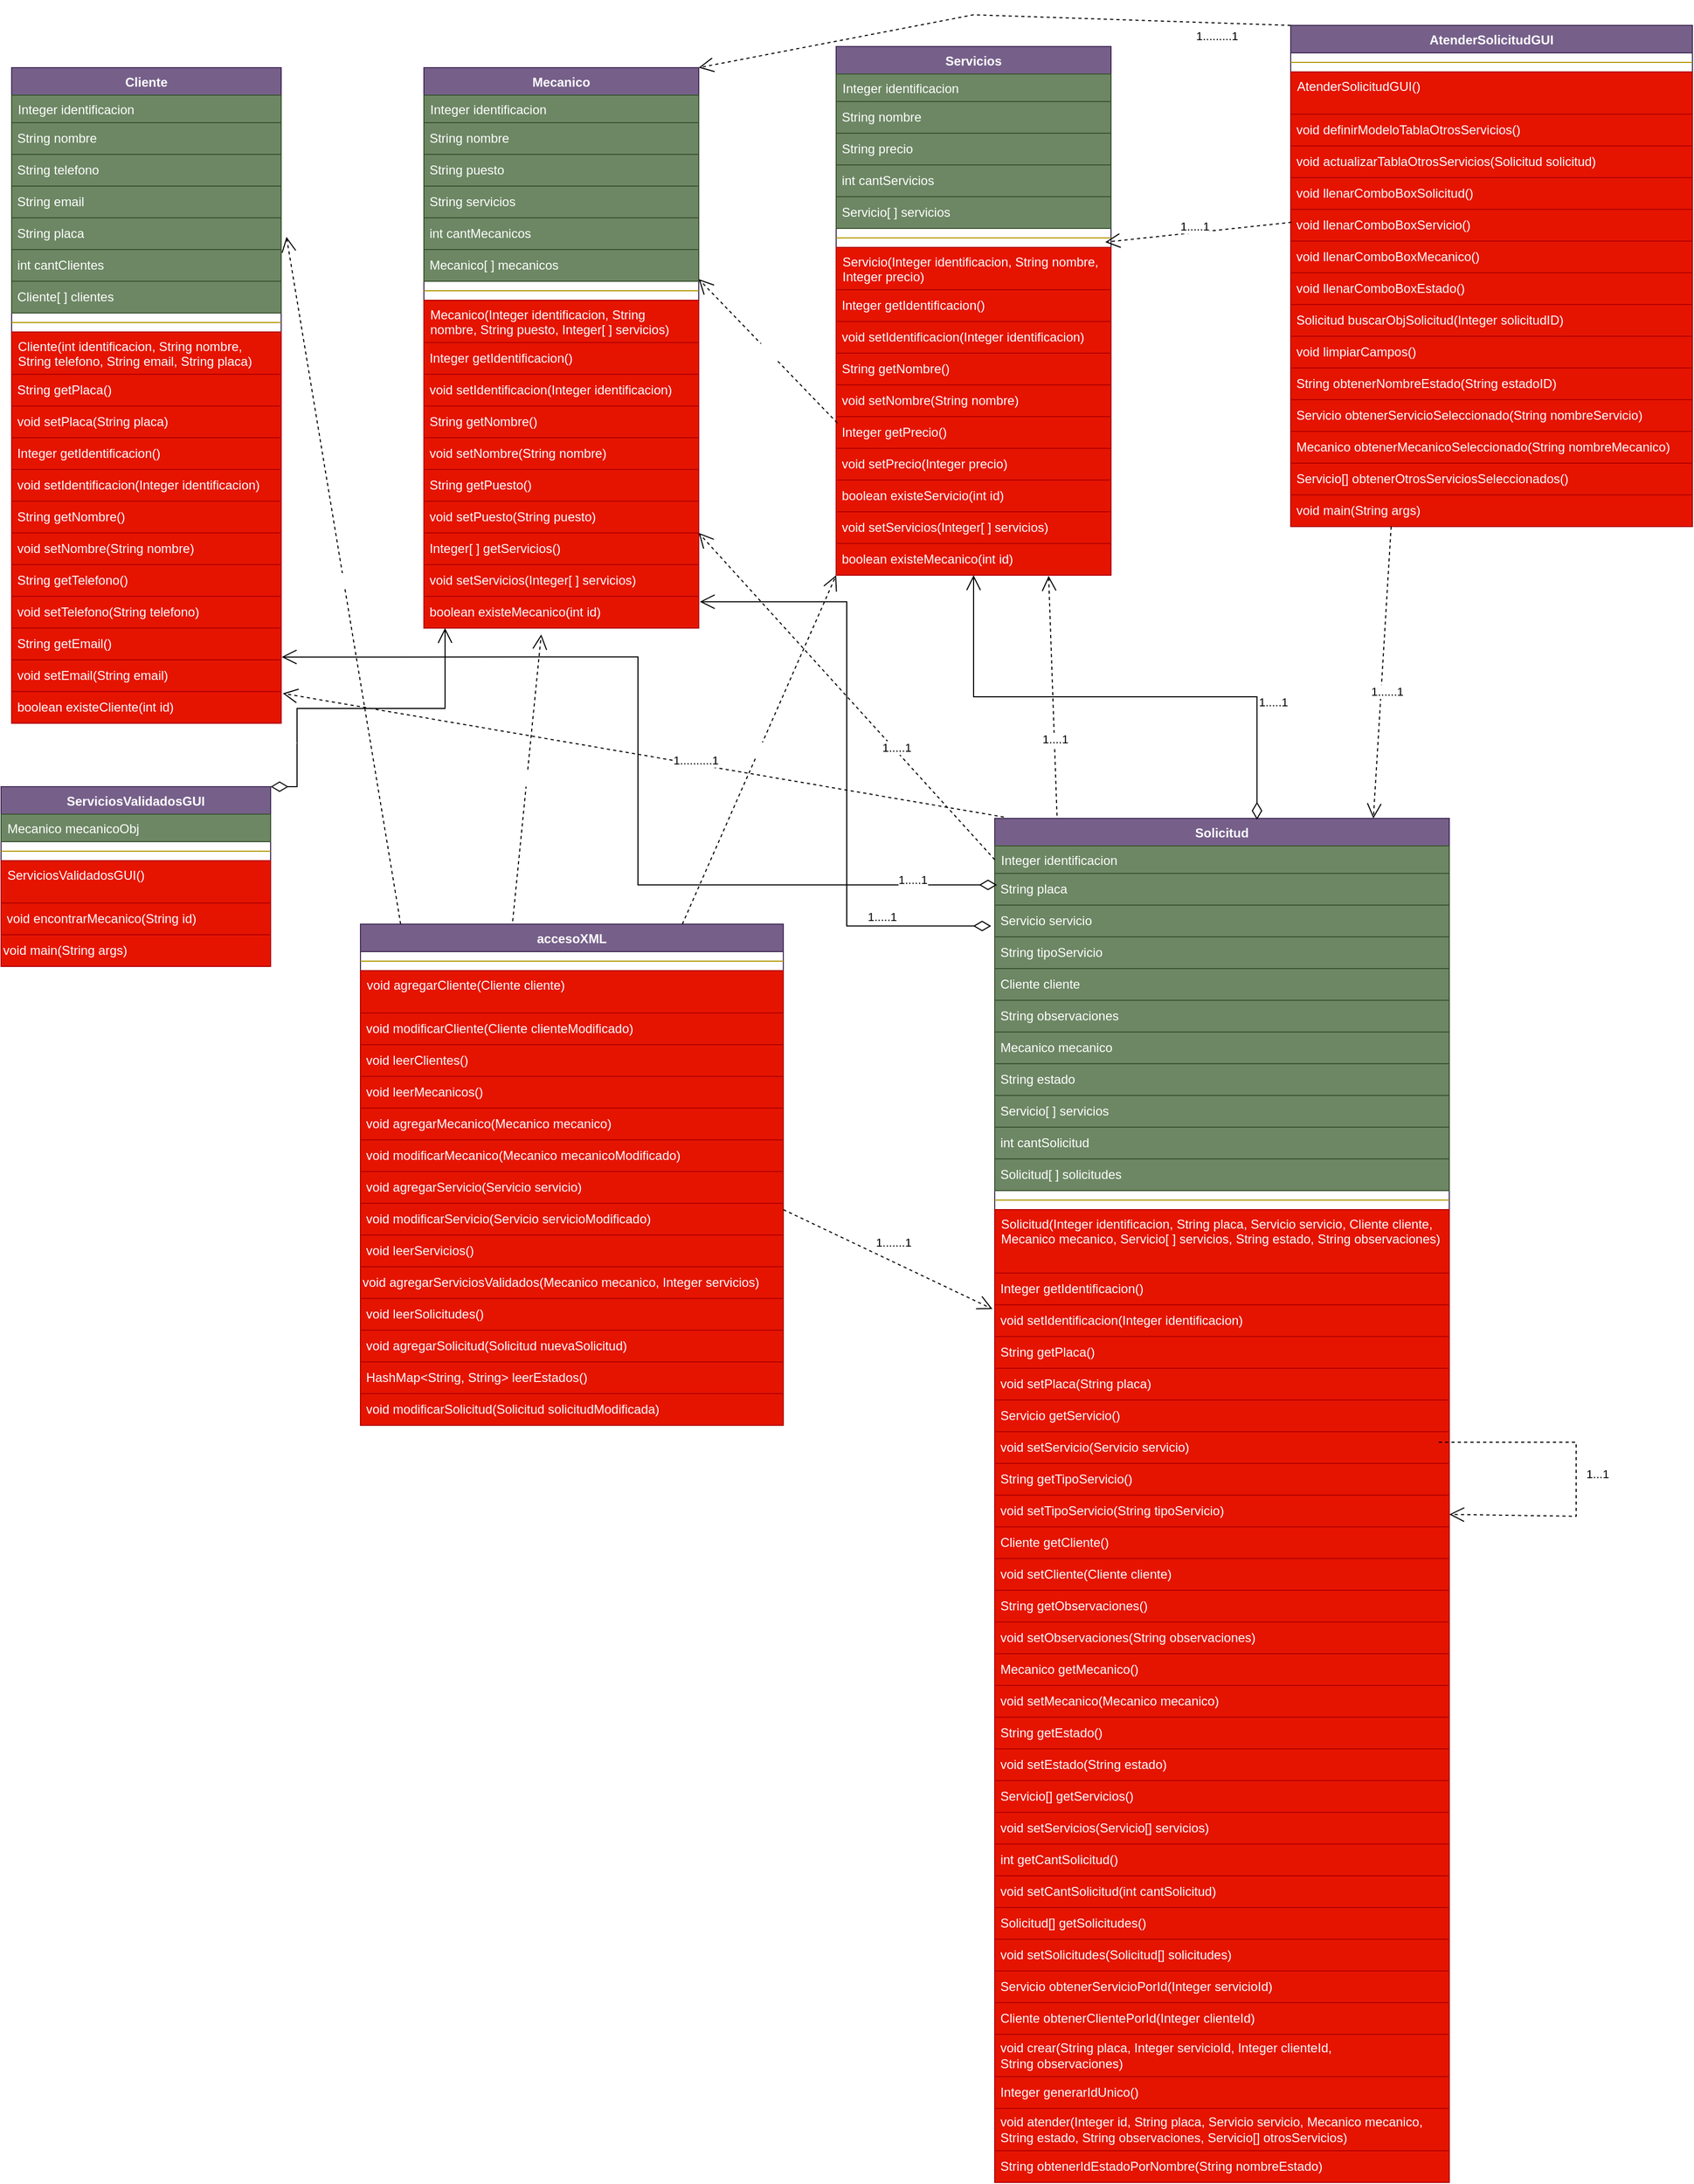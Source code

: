 <mxfile version="23.0.2" type="device">
  <diagram id="C5RBs43oDa-KdzZeNtuy" name="Page-1">
    <mxGraphModel dx="1203" dy="715" grid="1" gridSize="10" guides="1" tooltips="1" connect="1" arrows="1" fold="1" page="1" pageScale="1" pageWidth="1654" pageHeight="2336" math="0" shadow="0">
      <root>
        <mxCell id="WIyWlLk6GJQsqaUBKTNV-0" />
        <mxCell id="WIyWlLk6GJQsqaUBKTNV-1" parent="WIyWlLk6GJQsqaUBKTNV-0" />
        <mxCell id="n99xbQfAfbgDP6SW3tYG-5" value="Cliente" style="swimlane;fontStyle=1;align=center;verticalAlign=top;childLayout=stackLayout;horizontal=1;startSize=26;horizontalStack=0;resizeParent=1;resizeParentMax=0;resizeLast=0;collapsible=1;marginBottom=0;whiteSpace=wrap;html=1;fillColor=#76608a;fontColor=#ffffff;strokeColor=#432D57;" parent="WIyWlLk6GJQsqaUBKTNV-1" vertex="1">
          <mxGeometry x="70" y="70" width="255" height="620" as="geometry" />
        </mxCell>
        <mxCell id="n99xbQfAfbgDP6SW3tYG-6" value="Integer identificacion" style="text;strokeColor=#3A5431;fillColor=#6d8764;align=left;verticalAlign=top;spacingLeft=4;spacingRight=4;overflow=hidden;rotatable=0;points=[[0,0.5],[1,0.5]];portConstraint=eastwest;whiteSpace=wrap;html=1;fontColor=#ffffff;" parent="n99xbQfAfbgDP6SW3tYG-5" vertex="1">
          <mxGeometry y="26" width="255" height="26" as="geometry" />
        </mxCell>
        <mxCell id="n99xbQfAfbgDP6SW3tYG-10" value="&lt;div style=&quot;text-align: justify;&quot;&gt;&lt;span style=&quot;background-color: initial;&quot;&gt;&amp;nbsp;String nombre&lt;/span&gt;&lt;/div&gt;" style="text;html=1;align=left;verticalAlign=middle;resizable=0;points=[];autosize=1;strokeColor=#3A5431;fillColor=#6d8764;fontColor=#ffffff;" parent="n99xbQfAfbgDP6SW3tYG-5" vertex="1">
          <mxGeometry y="52" width="255" height="30" as="geometry" />
        </mxCell>
        <mxCell id="n99xbQfAfbgDP6SW3tYG-11" value="&lt;div style=&quot;&quot;&gt;&lt;span style=&quot;background-color: initial;&quot;&gt;&amp;nbsp;String telefono&lt;/span&gt;&lt;/div&gt;" style="text;html=1;align=left;verticalAlign=middle;resizable=0;points=[];autosize=1;strokeColor=#3A5431;fillColor=#6d8764;fontColor=#ffffff;" parent="n99xbQfAfbgDP6SW3tYG-5" vertex="1">
          <mxGeometry y="82" width="255" height="30" as="geometry" />
        </mxCell>
        <mxCell id="n99xbQfAfbgDP6SW3tYG-12" value="&amp;nbsp;String email" style="text;html=1;align=left;verticalAlign=middle;resizable=0;points=[];autosize=1;strokeColor=#3A5431;fillColor=#6d8764;fontColor=#ffffff;" parent="n99xbQfAfbgDP6SW3tYG-5" vertex="1">
          <mxGeometry y="112" width="255" height="30" as="geometry" />
        </mxCell>
        <mxCell id="n99xbQfAfbgDP6SW3tYG-13" value="&amp;nbsp;String placa" style="text;html=1;align=left;verticalAlign=middle;resizable=0;points=[];autosize=1;strokeColor=#3A5431;fillColor=#6d8764;fontColor=#ffffff;" parent="n99xbQfAfbgDP6SW3tYG-5" vertex="1">
          <mxGeometry y="142" width="255" height="30" as="geometry" />
        </mxCell>
        <mxCell id="n99xbQfAfbgDP6SW3tYG-14" value="&amp;nbsp;int cantClientes" style="text;html=1;align=left;verticalAlign=middle;resizable=0;points=[];autosize=1;strokeColor=#3A5431;fillColor=#6d8764;fontColor=#ffffff;" parent="n99xbQfAfbgDP6SW3tYG-5" vertex="1">
          <mxGeometry y="172" width="255" height="30" as="geometry" />
        </mxCell>
        <mxCell id="n99xbQfAfbgDP6SW3tYG-15" value="&amp;nbsp;Cliente[ ] clientes" style="text;html=1;align=left;verticalAlign=middle;resizable=0;points=[];autosize=1;strokeColor=#3A5431;fillColor=#6d8764;fontColor=#ffffff;" parent="n99xbQfAfbgDP6SW3tYG-5" vertex="1">
          <mxGeometry y="202" width="255" height="30" as="geometry" />
        </mxCell>
        <mxCell id="n99xbQfAfbgDP6SW3tYG-7" value="" style="line;strokeWidth=1;fillColor=#e3c800;align=left;verticalAlign=middle;spacingTop=-1;spacingLeft=3;spacingRight=3;rotatable=0;labelPosition=right;points=[];portConstraint=eastwest;strokeColor=#B09500;fontColor=#000000;" parent="n99xbQfAfbgDP6SW3tYG-5" vertex="1">
          <mxGeometry y="232" width="255" height="18" as="geometry" />
        </mxCell>
        <mxCell id="n99xbQfAfbgDP6SW3tYG-8" value="Cliente(int identificacion, String nombre, String telefono, String email, String placa)&lt;br&gt;&lt;br&gt;" style="text;strokeColor=#B20000;fillColor=#e51400;align=left;verticalAlign=top;spacingLeft=4;spacingRight=4;overflow=hidden;rotatable=0;points=[[0,0.5],[1,0.5]];portConstraint=eastwest;whiteSpace=wrap;html=1;fontColor=#ffffff;" parent="n99xbQfAfbgDP6SW3tYG-5" vertex="1">
          <mxGeometry y="250" width="255" height="40" as="geometry" />
        </mxCell>
        <mxCell id="n99xbQfAfbgDP6SW3tYG-16" value="&amp;nbsp;String getPlaca()" style="text;html=1;align=left;verticalAlign=middle;resizable=0;points=[];autosize=1;strokeColor=#B20000;fillColor=#e51400;fontColor=#ffffff;" parent="n99xbQfAfbgDP6SW3tYG-5" vertex="1">
          <mxGeometry y="290" width="255" height="30" as="geometry" />
        </mxCell>
        <mxCell id="n99xbQfAfbgDP6SW3tYG-17" value="&amp;nbsp;void setPlaca(String placa)" style="text;html=1;align=left;verticalAlign=middle;resizable=0;points=[];autosize=1;strokeColor=#B20000;fillColor=#e51400;fontColor=#ffffff;" parent="n99xbQfAfbgDP6SW3tYG-5" vertex="1">
          <mxGeometry y="320" width="255" height="30" as="geometry" />
        </mxCell>
        <mxCell id="n99xbQfAfbgDP6SW3tYG-18" value="&amp;nbsp;Integer getIdentificacion()" style="text;html=1;align=left;verticalAlign=middle;resizable=0;points=[];autosize=1;strokeColor=#B20000;fillColor=#e51400;fontColor=#ffffff;" parent="n99xbQfAfbgDP6SW3tYG-5" vertex="1">
          <mxGeometry y="350" width="255" height="30" as="geometry" />
        </mxCell>
        <mxCell id="n99xbQfAfbgDP6SW3tYG-19" value="&amp;nbsp;void setIdentificacion(Integer identificacion)" style="text;html=1;align=left;verticalAlign=middle;resizable=0;points=[];autosize=1;strokeColor=#B20000;fillColor=#e51400;fontColor=#ffffff;" parent="n99xbQfAfbgDP6SW3tYG-5" vertex="1">
          <mxGeometry y="380" width="255" height="30" as="geometry" />
        </mxCell>
        <mxCell id="n99xbQfAfbgDP6SW3tYG-20" value="&amp;nbsp;String getNombre()" style="text;html=1;align=left;verticalAlign=middle;resizable=0;points=[];autosize=1;strokeColor=#B20000;fillColor=#e51400;fontColor=#ffffff;" parent="n99xbQfAfbgDP6SW3tYG-5" vertex="1">
          <mxGeometry y="410" width="255" height="30" as="geometry" />
        </mxCell>
        <mxCell id="n99xbQfAfbgDP6SW3tYG-21" value="&amp;nbsp;void setNombre(String nombre)" style="text;html=1;align=left;verticalAlign=middle;resizable=0;points=[];autosize=1;strokeColor=#B20000;fillColor=#e51400;fontColor=#ffffff;" parent="n99xbQfAfbgDP6SW3tYG-5" vertex="1">
          <mxGeometry y="440" width="255" height="30" as="geometry" />
        </mxCell>
        <mxCell id="n99xbQfAfbgDP6SW3tYG-22" value="&amp;nbsp;String getTelefono()" style="text;html=1;align=left;verticalAlign=middle;resizable=0;points=[];autosize=1;strokeColor=#B20000;fillColor=#e51400;fontColor=#ffffff;" parent="n99xbQfAfbgDP6SW3tYG-5" vertex="1">
          <mxGeometry y="470" width="255" height="30" as="geometry" />
        </mxCell>
        <mxCell id="n99xbQfAfbgDP6SW3tYG-23" value="&amp;nbsp;void setTelefono(String telefono)" style="text;html=1;align=left;verticalAlign=middle;resizable=0;points=[];autosize=1;strokeColor=#B20000;fillColor=#e51400;fontColor=#ffffff;" parent="n99xbQfAfbgDP6SW3tYG-5" vertex="1">
          <mxGeometry y="500" width="255" height="30" as="geometry" />
        </mxCell>
        <mxCell id="n99xbQfAfbgDP6SW3tYG-24" value="&amp;nbsp;String getEmail()" style="text;html=1;align=left;verticalAlign=middle;resizable=0;points=[];autosize=1;strokeColor=#B20000;fillColor=#e51400;fontColor=#ffffff;" parent="n99xbQfAfbgDP6SW3tYG-5" vertex="1">
          <mxGeometry y="530" width="255" height="30" as="geometry" />
        </mxCell>
        <mxCell id="n99xbQfAfbgDP6SW3tYG-25" value="&amp;nbsp;void setEmail(String email)" style="text;html=1;align=left;verticalAlign=middle;resizable=0;points=[];autosize=1;strokeColor=#B20000;fillColor=#e51400;fontColor=#ffffff;" parent="n99xbQfAfbgDP6SW3tYG-5" vertex="1">
          <mxGeometry y="560" width="255" height="30" as="geometry" />
        </mxCell>
        <mxCell id="n99xbQfAfbgDP6SW3tYG-26" value="&amp;nbsp;boolean existeCliente(int id)" style="text;html=1;align=left;verticalAlign=middle;resizable=0;points=[];autosize=1;strokeColor=#B20000;fillColor=#e51400;fontColor=#ffffff;" parent="n99xbQfAfbgDP6SW3tYG-5" vertex="1">
          <mxGeometry y="590" width="255" height="30" as="geometry" />
        </mxCell>
        <mxCell id="n99xbQfAfbgDP6SW3tYG-27" value="Mecanico" style="swimlane;fontStyle=1;align=center;verticalAlign=top;childLayout=stackLayout;horizontal=1;startSize=26;horizontalStack=0;resizeParent=1;resizeParentMax=0;resizeLast=0;collapsible=1;marginBottom=0;whiteSpace=wrap;html=1;fillColor=#76608a;fontColor=#ffffff;strokeColor=#432D57;" parent="WIyWlLk6GJQsqaUBKTNV-1" vertex="1">
          <mxGeometry x="460" y="70" width="260" height="530" as="geometry" />
        </mxCell>
        <mxCell id="n99xbQfAfbgDP6SW3tYG-28" value="Integer identificacion" style="text;strokeColor=#3A5431;fillColor=#6d8764;align=left;verticalAlign=top;spacingLeft=4;spacingRight=4;overflow=hidden;rotatable=0;points=[[0,0.5],[1,0.5]];portConstraint=eastwest;whiteSpace=wrap;html=1;fontColor=#ffffff;" parent="n99xbQfAfbgDP6SW3tYG-27" vertex="1">
          <mxGeometry y="26" width="260" height="26" as="geometry" />
        </mxCell>
        <mxCell id="n99xbQfAfbgDP6SW3tYG-29" value="&lt;div style=&quot;text-align: justify;&quot;&gt;&lt;span style=&quot;background-color: initial;&quot;&gt;&amp;nbsp;String nombre&lt;/span&gt;&lt;/div&gt;" style="text;html=1;align=left;verticalAlign=middle;resizable=0;points=[];autosize=1;strokeColor=#3A5431;fillColor=#6d8764;fontColor=#ffffff;" parent="n99xbQfAfbgDP6SW3tYG-27" vertex="1">
          <mxGeometry y="52" width="260" height="30" as="geometry" />
        </mxCell>
        <mxCell id="n99xbQfAfbgDP6SW3tYG-30" value="&lt;div style=&quot;&quot;&gt;&lt;span style=&quot;background-color: initial;&quot;&gt;&amp;nbsp;String puesto&lt;/span&gt;&lt;/div&gt;" style="text;html=1;align=left;verticalAlign=middle;resizable=0;points=[];autosize=1;strokeColor=#3A5431;fillColor=#6d8764;fontColor=#ffffff;" parent="n99xbQfAfbgDP6SW3tYG-27" vertex="1">
          <mxGeometry y="82" width="260" height="30" as="geometry" />
        </mxCell>
        <mxCell id="n99xbQfAfbgDP6SW3tYG-31" value="&amp;nbsp;String servicios" style="text;html=1;align=left;verticalAlign=middle;resizable=0;points=[];autosize=1;strokeColor=#3A5431;fillColor=#6d8764;fontColor=#ffffff;" parent="n99xbQfAfbgDP6SW3tYG-27" vertex="1">
          <mxGeometry y="112" width="260" height="30" as="geometry" />
        </mxCell>
        <mxCell id="n99xbQfAfbgDP6SW3tYG-33" value="&amp;nbsp;int cantMecanicos" style="text;html=1;align=left;verticalAlign=middle;resizable=0;points=[];autosize=1;strokeColor=#3A5431;fillColor=#6d8764;fontColor=#ffffff;" parent="n99xbQfAfbgDP6SW3tYG-27" vertex="1">
          <mxGeometry y="142" width="260" height="30" as="geometry" />
        </mxCell>
        <mxCell id="n99xbQfAfbgDP6SW3tYG-34" value="&amp;nbsp;Mecanico[ ] mecanicos" style="text;html=1;align=left;verticalAlign=middle;resizable=0;points=[];autosize=1;strokeColor=#3A5431;fillColor=#6d8764;fontColor=#ffffff;" parent="n99xbQfAfbgDP6SW3tYG-27" vertex="1">
          <mxGeometry y="172" width="260" height="30" as="geometry" />
        </mxCell>
        <mxCell id="n99xbQfAfbgDP6SW3tYG-35" value="" style="line;strokeWidth=1;fillColor=#e3c800;align=left;verticalAlign=middle;spacingTop=-1;spacingLeft=3;spacingRight=3;rotatable=0;labelPosition=right;points=[];portConstraint=eastwest;strokeColor=#B09500;fontColor=#000000;" parent="n99xbQfAfbgDP6SW3tYG-27" vertex="1">
          <mxGeometry y="202" width="260" height="18" as="geometry" />
        </mxCell>
        <mxCell id="n99xbQfAfbgDP6SW3tYG-36" value="Mecanico(Integer identificacion, String nombre, String puesto, Integer[ ] servicios)" style="text;strokeColor=#B20000;fillColor=#e51400;align=left;verticalAlign=top;spacingLeft=4;spacingRight=4;overflow=hidden;rotatable=0;points=[[0,0.5],[1,0.5]];portConstraint=eastwest;whiteSpace=wrap;html=1;fontColor=#ffffff;" parent="n99xbQfAfbgDP6SW3tYG-27" vertex="1">
          <mxGeometry y="220" width="260" height="40" as="geometry" />
        </mxCell>
        <mxCell id="n99xbQfAfbgDP6SW3tYG-37" value="&amp;nbsp;Integer getIdentificacion()" style="text;html=1;align=left;verticalAlign=middle;resizable=0;points=[];autosize=1;strokeColor=#B20000;fillColor=#e51400;fontColor=#ffffff;" parent="n99xbQfAfbgDP6SW3tYG-27" vertex="1">
          <mxGeometry y="260" width="260" height="30" as="geometry" />
        </mxCell>
        <mxCell id="n99xbQfAfbgDP6SW3tYG-38" value="&amp;nbsp;void setIdentificacion(Integer identificacion)" style="text;html=1;align=left;verticalAlign=middle;resizable=0;points=[];autosize=1;strokeColor=#B20000;fillColor=#e51400;fontColor=#ffffff;" parent="n99xbQfAfbgDP6SW3tYG-27" vertex="1">
          <mxGeometry y="290" width="260" height="30" as="geometry" />
        </mxCell>
        <mxCell id="n99xbQfAfbgDP6SW3tYG-39" value="&amp;nbsp;String getNombre()" style="text;html=1;align=left;verticalAlign=middle;resizable=0;points=[];autosize=1;strokeColor=#B20000;fillColor=#e51400;fontColor=#ffffff;" parent="n99xbQfAfbgDP6SW3tYG-27" vertex="1">
          <mxGeometry y="320" width="260" height="30" as="geometry" />
        </mxCell>
        <mxCell id="n99xbQfAfbgDP6SW3tYG-40" value="&amp;nbsp;void setNombre(String nombre)" style="text;html=1;align=left;verticalAlign=middle;resizable=0;points=[];autosize=1;strokeColor=#B20000;fillColor=#e51400;fontColor=#ffffff;" parent="n99xbQfAfbgDP6SW3tYG-27" vertex="1">
          <mxGeometry y="350" width="260" height="30" as="geometry" />
        </mxCell>
        <mxCell id="n99xbQfAfbgDP6SW3tYG-41" value="&amp;nbsp;String getPuesto()" style="text;html=1;align=left;verticalAlign=middle;resizable=0;points=[];autosize=1;strokeColor=#B20000;fillColor=#e51400;fontColor=#ffffff;" parent="n99xbQfAfbgDP6SW3tYG-27" vertex="1">
          <mxGeometry y="380" width="260" height="30" as="geometry" />
        </mxCell>
        <mxCell id="n99xbQfAfbgDP6SW3tYG-42" value="&amp;nbsp;void setPuesto(String puesto)" style="text;html=1;align=left;verticalAlign=middle;resizable=0;points=[];autosize=1;strokeColor=#B20000;fillColor=#e51400;fontColor=#ffffff;" parent="n99xbQfAfbgDP6SW3tYG-27" vertex="1">
          <mxGeometry y="410" width="260" height="30" as="geometry" />
        </mxCell>
        <mxCell id="n99xbQfAfbgDP6SW3tYG-43" value="&amp;nbsp;Integer[ ] getServicios()" style="text;html=1;align=left;verticalAlign=middle;resizable=0;points=[];autosize=1;strokeColor=#B20000;fillColor=#e51400;fontColor=#ffffff;" parent="n99xbQfAfbgDP6SW3tYG-27" vertex="1">
          <mxGeometry y="440" width="260" height="30" as="geometry" />
        </mxCell>
        <mxCell id="n99xbQfAfbgDP6SW3tYG-44" value="&amp;nbsp;void setServicios(Integer[ ] servicios)" style="text;html=1;align=left;verticalAlign=middle;resizable=0;points=[];autosize=1;strokeColor=#B20000;fillColor=#e51400;fontColor=#ffffff;" parent="n99xbQfAfbgDP6SW3tYG-27" vertex="1">
          <mxGeometry y="470" width="260" height="30" as="geometry" />
        </mxCell>
        <mxCell id="n99xbQfAfbgDP6SW3tYG-45" value="&amp;nbsp;boolean existeMecanico(int id)" style="text;html=1;align=left;verticalAlign=middle;resizable=0;points=[];autosize=1;strokeColor=#B20000;fillColor=#e51400;fontColor=#ffffff;" parent="n99xbQfAfbgDP6SW3tYG-27" vertex="1">
          <mxGeometry y="500" width="260" height="30" as="geometry" />
        </mxCell>
        <mxCell id="n99xbQfAfbgDP6SW3tYG-48" value="Servicios" style="swimlane;fontStyle=1;align=center;verticalAlign=top;childLayout=stackLayout;horizontal=1;startSize=26;horizontalStack=0;resizeParent=1;resizeParentMax=0;resizeLast=0;collapsible=1;marginBottom=0;whiteSpace=wrap;html=1;fillColor=#76608a;fontColor=#ffffff;strokeColor=#432D57;" parent="WIyWlLk6GJQsqaUBKTNV-1" vertex="1">
          <mxGeometry x="850" y="50" width="260" height="500" as="geometry" />
        </mxCell>
        <mxCell id="n99xbQfAfbgDP6SW3tYG-49" value="Integer identificacion" style="text;strokeColor=#3A5431;fillColor=#6d8764;align=left;verticalAlign=top;spacingLeft=4;spacingRight=4;overflow=hidden;rotatable=0;points=[[0,0.5],[1,0.5]];portConstraint=eastwest;whiteSpace=wrap;html=1;fontColor=#ffffff;" parent="n99xbQfAfbgDP6SW3tYG-48" vertex="1">
          <mxGeometry y="26" width="260" height="26" as="geometry" />
        </mxCell>
        <mxCell id="n99xbQfAfbgDP6SW3tYG-50" value="&lt;div style=&quot;text-align: justify;&quot;&gt;&lt;span style=&quot;background-color: initial;&quot;&gt;&amp;nbsp;String nombre&lt;/span&gt;&lt;/div&gt;" style="text;html=1;align=left;verticalAlign=middle;resizable=0;points=[];autosize=1;strokeColor=#3A5431;fillColor=#6d8764;fontColor=#ffffff;" parent="n99xbQfAfbgDP6SW3tYG-48" vertex="1">
          <mxGeometry y="52" width="260" height="30" as="geometry" />
        </mxCell>
        <mxCell id="n99xbQfAfbgDP6SW3tYG-51" value="&lt;div style=&quot;&quot;&gt;&lt;span style=&quot;background-color: initial;&quot;&gt;&amp;nbsp;String precio&lt;/span&gt;&lt;/div&gt;" style="text;html=1;align=left;verticalAlign=middle;resizable=0;points=[];autosize=1;strokeColor=#3A5431;fillColor=#6d8764;fontColor=#ffffff;" parent="n99xbQfAfbgDP6SW3tYG-48" vertex="1">
          <mxGeometry y="82" width="260" height="30" as="geometry" />
        </mxCell>
        <mxCell id="n99xbQfAfbgDP6SW3tYG-53" value="&amp;nbsp;int cantServicios" style="text;html=1;align=left;verticalAlign=middle;resizable=0;points=[];autosize=1;strokeColor=#3A5431;fillColor=#6d8764;fontColor=#ffffff;" parent="n99xbQfAfbgDP6SW3tYG-48" vertex="1">
          <mxGeometry y="112" width="260" height="30" as="geometry" />
        </mxCell>
        <mxCell id="n99xbQfAfbgDP6SW3tYG-54" value="&amp;nbsp;Servicio[ ] servicios" style="text;html=1;align=left;verticalAlign=middle;resizable=0;points=[];autosize=1;strokeColor=#3A5431;fillColor=#6d8764;fontColor=#ffffff;" parent="n99xbQfAfbgDP6SW3tYG-48" vertex="1">
          <mxGeometry y="142" width="260" height="30" as="geometry" />
        </mxCell>
        <mxCell id="n99xbQfAfbgDP6SW3tYG-55" value="" style="line;strokeWidth=1;fillColor=#e3c800;align=left;verticalAlign=middle;spacingTop=-1;spacingLeft=3;spacingRight=3;rotatable=0;labelPosition=right;points=[];portConstraint=eastwest;strokeColor=#B09500;fontColor=#000000;" parent="n99xbQfAfbgDP6SW3tYG-48" vertex="1">
          <mxGeometry y="172" width="260" height="18" as="geometry" />
        </mxCell>
        <mxCell id="n99xbQfAfbgDP6SW3tYG-56" value="Servicio(Integer identificacion, String nombre, Integer precio)" style="text;strokeColor=#B20000;fillColor=#e51400;align=left;verticalAlign=top;spacingLeft=4;spacingRight=4;overflow=hidden;rotatable=0;points=[[0,0.5],[1,0.5]];portConstraint=eastwest;whiteSpace=wrap;html=1;fontColor=#ffffff;" parent="n99xbQfAfbgDP6SW3tYG-48" vertex="1">
          <mxGeometry y="190" width="260" height="40" as="geometry" />
        </mxCell>
        <mxCell id="n99xbQfAfbgDP6SW3tYG-57" value="&amp;nbsp;Integer getIdentificacion()" style="text;html=1;align=left;verticalAlign=middle;resizable=0;points=[];autosize=1;strokeColor=#B20000;fillColor=#e51400;fontColor=#ffffff;" parent="n99xbQfAfbgDP6SW3tYG-48" vertex="1">
          <mxGeometry y="230" width="260" height="30" as="geometry" />
        </mxCell>
        <mxCell id="n99xbQfAfbgDP6SW3tYG-58" value="&amp;nbsp;void setIdentificacion(Integer identificacion)" style="text;html=1;align=left;verticalAlign=middle;resizable=0;points=[];autosize=1;strokeColor=#B20000;fillColor=#e51400;fontColor=#ffffff;" parent="n99xbQfAfbgDP6SW3tYG-48" vertex="1">
          <mxGeometry y="260" width="260" height="30" as="geometry" />
        </mxCell>
        <mxCell id="n99xbQfAfbgDP6SW3tYG-59" value="&amp;nbsp;String getNombre()" style="text;html=1;align=left;verticalAlign=middle;resizable=0;points=[];autosize=1;strokeColor=#B20000;fillColor=#e51400;fontColor=#ffffff;" parent="n99xbQfAfbgDP6SW3tYG-48" vertex="1">
          <mxGeometry y="290" width="260" height="30" as="geometry" />
        </mxCell>
        <mxCell id="n99xbQfAfbgDP6SW3tYG-60" value="&amp;nbsp;void setNombre(String nombre)" style="text;html=1;align=left;verticalAlign=middle;resizable=0;points=[];autosize=1;strokeColor=#B20000;fillColor=#e51400;fontColor=#ffffff;" parent="n99xbQfAfbgDP6SW3tYG-48" vertex="1">
          <mxGeometry y="320" width="260" height="30" as="geometry" />
        </mxCell>
        <mxCell id="n99xbQfAfbgDP6SW3tYG-61" value="&amp;nbsp;Integer getPrecio()" style="text;html=1;align=left;verticalAlign=middle;resizable=0;points=[];autosize=1;strokeColor=#B20000;fillColor=#e51400;fontColor=#ffffff;" parent="n99xbQfAfbgDP6SW3tYG-48" vertex="1">
          <mxGeometry y="350" width="260" height="30" as="geometry" />
        </mxCell>
        <mxCell id="n99xbQfAfbgDP6SW3tYG-62" value="&amp;nbsp;void setPrecio(Integer precio)" style="text;html=1;align=left;verticalAlign=middle;resizable=0;points=[];autosize=1;strokeColor=#B20000;fillColor=#e51400;fontColor=#ffffff;" parent="n99xbQfAfbgDP6SW3tYG-48" vertex="1">
          <mxGeometry y="380" width="260" height="30" as="geometry" />
        </mxCell>
        <mxCell id="n99xbQfAfbgDP6SW3tYG-63" value="&amp;nbsp;boolean existeServicio(int id)" style="text;html=1;align=left;verticalAlign=middle;resizable=0;points=[];autosize=1;strokeColor=#B20000;fillColor=#e51400;fontColor=#ffffff;" parent="n99xbQfAfbgDP6SW3tYG-48" vertex="1">
          <mxGeometry y="410" width="260" height="30" as="geometry" />
        </mxCell>
        <mxCell id="n99xbQfAfbgDP6SW3tYG-64" value="&amp;nbsp;void setServicios(Integer[ ] servicios)" style="text;html=1;align=left;verticalAlign=middle;resizable=0;points=[];autosize=1;strokeColor=#B20000;fillColor=#e51400;fontColor=#ffffff;" parent="n99xbQfAfbgDP6SW3tYG-48" vertex="1">
          <mxGeometry y="440" width="260" height="30" as="geometry" />
        </mxCell>
        <mxCell id="n99xbQfAfbgDP6SW3tYG-65" value="&amp;nbsp;boolean existeMecanico(int id)" style="text;html=1;align=left;verticalAlign=middle;resizable=0;points=[];autosize=1;strokeColor=#B20000;fillColor=#e51400;fontColor=#ffffff;" parent="n99xbQfAfbgDP6SW3tYG-48" vertex="1">
          <mxGeometry y="470" width="260" height="30" as="geometry" />
        </mxCell>
        <mxCell id="n99xbQfAfbgDP6SW3tYG-67" value="ServiciosValidadosGUI" style="swimlane;fontStyle=1;align=center;verticalAlign=top;childLayout=stackLayout;horizontal=1;startSize=26;horizontalStack=0;resizeParent=1;resizeParentMax=0;resizeLast=0;collapsible=1;marginBottom=0;whiteSpace=wrap;html=1;fillColor=#76608a;fontColor=#ffffff;strokeColor=#432D57;" parent="WIyWlLk6GJQsqaUBKTNV-1" vertex="1">
          <mxGeometry x="60" y="750" width="255" height="170" as="geometry" />
        </mxCell>
        <mxCell id="n99xbQfAfbgDP6SW3tYG-68" value="Mecanico mecanicoObj" style="text;strokeColor=#3A5431;fillColor=#6d8764;align=left;verticalAlign=top;spacingLeft=4;spacingRight=4;overflow=hidden;rotatable=0;points=[[0,0.5],[1,0.5]];portConstraint=eastwest;whiteSpace=wrap;html=1;fontColor=#ffffff;" parent="n99xbQfAfbgDP6SW3tYG-67" vertex="1">
          <mxGeometry y="26" width="255" height="26" as="geometry" />
        </mxCell>
        <mxCell id="n99xbQfAfbgDP6SW3tYG-75" value="" style="line;strokeWidth=1;fillColor=#e3c800;align=left;verticalAlign=middle;spacingTop=-1;spacingLeft=3;spacingRight=3;rotatable=0;labelPosition=right;points=[];portConstraint=eastwest;strokeColor=#B09500;fontColor=#000000;" parent="n99xbQfAfbgDP6SW3tYG-67" vertex="1">
          <mxGeometry y="52" width="255" height="18" as="geometry" />
        </mxCell>
        <mxCell id="n99xbQfAfbgDP6SW3tYG-76" value="ServiciosValidadosGUI()" style="text;strokeColor=#B20000;fillColor=#e51400;align=left;verticalAlign=top;spacingLeft=4;spacingRight=4;overflow=hidden;rotatable=0;points=[[0,0.5],[1,0.5]];portConstraint=eastwest;whiteSpace=wrap;html=1;fontColor=#ffffff;" parent="n99xbQfAfbgDP6SW3tYG-67" vertex="1">
          <mxGeometry y="70" width="255" height="40" as="geometry" />
        </mxCell>
        <mxCell id="n99xbQfAfbgDP6SW3tYG-77" value="&amp;nbsp;void encontrarMecanico(String id)" style="text;html=1;align=left;verticalAlign=middle;resizable=0;points=[];autosize=1;strokeColor=#B20000;fillColor=#e51400;fontColor=#ffffff;" parent="n99xbQfAfbgDP6SW3tYG-67" vertex="1">
          <mxGeometry y="110" width="255" height="30" as="geometry" />
        </mxCell>
        <mxCell id="n99xbQfAfbgDP6SW3tYG-78" value="void main(String args)" style="text;html=1;align=left;verticalAlign=middle;resizable=0;points=[];autosize=1;strokeColor=#B20000;fillColor=#e51400;fontColor=#ffffff;" parent="n99xbQfAfbgDP6SW3tYG-67" vertex="1">
          <mxGeometry y="140" width="255" height="30" as="geometry" />
        </mxCell>
        <mxCell id="n99xbQfAfbgDP6SW3tYG-88" value="accesoXML" style="swimlane;fontStyle=1;align=center;verticalAlign=top;childLayout=stackLayout;horizontal=1;startSize=26;horizontalStack=0;resizeParent=1;resizeParentMax=0;resizeLast=0;collapsible=1;marginBottom=0;whiteSpace=wrap;html=1;fillColor=#76608a;fontColor=#ffffff;strokeColor=#432D57;" parent="WIyWlLk6GJQsqaUBKTNV-1" vertex="1">
          <mxGeometry x="400" y="880" width="400" height="474" as="geometry" />
        </mxCell>
        <mxCell id="n99xbQfAfbgDP6SW3tYG-96" value="" style="line;strokeWidth=1;fillColor=#e3c800;align=left;verticalAlign=middle;spacingTop=-1;spacingLeft=3;spacingRight=3;rotatable=0;labelPosition=right;points=[];portConstraint=eastwest;strokeColor=#B09500;fontColor=#000000;" parent="n99xbQfAfbgDP6SW3tYG-88" vertex="1">
          <mxGeometry y="26" width="400" height="18" as="geometry" />
        </mxCell>
        <mxCell id="n99xbQfAfbgDP6SW3tYG-97" value="void agregarCliente(Cliente cliente)" style="text;strokeColor=#B20000;fillColor=#e51400;align=left;verticalAlign=top;spacingLeft=4;spacingRight=4;overflow=hidden;rotatable=0;points=[[0,0.5],[1,0.5]];portConstraint=eastwest;whiteSpace=wrap;html=1;fontColor=#ffffff;" parent="n99xbQfAfbgDP6SW3tYG-88" vertex="1">
          <mxGeometry y="44" width="400" height="40" as="geometry" />
        </mxCell>
        <mxCell id="n99xbQfAfbgDP6SW3tYG-98" value="&amp;nbsp;void modificarCliente(Cliente clienteModificado)" style="text;html=1;align=left;verticalAlign=middle;resizable=0;points=[];autosize=1;strokeColor=#B20000;fillColor=#e51400;fontColor=#ffffff;" parent="n99xbQfAfbgDP6SW3tYG-88" vertex="1">
          <mxGeometry y="84" width="400" height="30" as="geometry" />
        </mxCell>
        <mxCell id="n99xbQfAfbgDP6SW3tYG-99" value="&amp;nbsp;void leerClientes()" style="text;html=1;align=left;verticalAlign=middle;resizable=0;points=[];autosize=1;strokeColor=#B20000;fillColor=#e51400;fontColor=#ffffff;" parent="n99xbQfAfbgDP6SW3tYG-88" vertex="1">
          <mxGeometry y="114" width="400" height="30" as="geometry" />
        </mxCell>
        <mxCell id="n99xbQfAfbgDP6SW3tYG-100" value="&amp;nbsp;void leerMecanicos()" style="text;html=1;align=left;verticalAlign=middle;resizable=0;points=[];autosize=1;strokeColor=#B20000;fillColor=#e51400;fontColor=#ffffff;" parent="n99xbQfAfbgDP6SW3tYG-88" vertex="1">
          <mxGeometry y="144" width="400" height="30" as="geometry" />
        </mxCell>
        <mxCell id="n99xbQfAfbgDP6SW3tYG-101" value="&amp;nbsp;void agregarMecanico(Mecanico mecanico)" style="text;html=1;align=left;verticalAlign=middle;resizable=0;points=[];autosize=1;strokeColor=#B20000;fillColor=#e51400;fontColor=#ffffff;" parent="n99xbQfAfbgDP6SW3tYG-88" vertex="1">
          <mxGeometry y="174" width="400" height="30" as="geometry" />
        </mxCell>
        <mxCell id="n99xbQfAfbgDP6SW3tYG-102" value="&amp;nbsp;void modificarMecanico(Mecanico mecanicoModificado)" style="text;html=1;align=left;verticalAlign=middle;resizable=0;points=[];autosize=1;strokeColor=#B20000;fillColor=#e51400;fontColor=#ffffff;" parent="n99xbQfAfbgDP6SW3tYG-88" vertex="1">
          <mxGeometry y="204" width="400" height="30" as="geometry" />
        </mxCell>
        <mxCell id="n99xbQfAfbgDP6SW3tYG-103" value="&amp;nbsp;void agregarServicio(Servicio servicio)" style="text;html=1;align=left;verticalAlign=middle;resizable=0;points=[];autosize=1;strokeColor=#B20000;fillColor=#e51400;fontColor=#ffffff;" parent="n99xbQfAfbgDP6SW3tYG-88" vertex="1">
          <mxGeometry y="234" width="400" height="30" as="geometry" />
        </mxCell>
        <mxCell id="n99xbQfAfbgDP6SW3tYG-104" value="&amp;nbsp;void modificarServicio(Servicio servicioModificado)" style="text;html=1;align=left;verticalAlign=middle;resizable=0;points=[];autosize=1;strokeColor=#B20000;fillColor=#e51400;fontColor=#ffffff;" parent="n99xbQfAfbgDP6SW3tYG-88" vertex="1">
          <mxGeometry y="264" width="400" height="30" as="geometry" />
        </mxCell>
        <mxCell id="n99xbQfAfbgDP6SW3tYG-105" value="&amp;nbsp;void leerServicios()" style="text;html=1;align=left;verticalAlign=middle;resizable=0;points=[];autosize=1;strokeColor=#B20000;fillColor=#e51400;fontColor=#ffffff;" parent="n99xbQfAfbgDP6SW3tYG-88" vertex="1">
          <mxGeometry y="294" width="400" height="30" as="geometry" />
        </mxCell>
        <mxCell id="n99xbQfAfbgDP6SW3tYG-106" value="void agregarServiciosValidados(Mecanico mecanico, Integer servicios)" style="text;html=1;align=left;verticalAlign=middle;resizable=0;points=[];autosize=1;strokeColor=#B20000;fillColor=#e51400;fontColor=#ffffff;" parent="n99xbQfAfbgDP6SW3tYG-88" vertex="1">
          <mxGeometry y="324" width="400" height="30" as="geometry" />
        </mxCell>
        <mxCell id="QilJPILXahKRt7qTgyC0-88" value="&amp;nbsp;void leerSolicitudes()" style="text;html=1;align=left;verticalAlign=middle;resizable=0;points=[];autosize=1;strokeColor=#B20000;fillColor=#e51400;fontColor=#ffffff;" vertex="1" parent="n99xbQfAfbgDP6SW3tYG-88">
          <mxGeometry y="354" width="400" height="30" as="geometry" />
        </mxCell>
        <mxCell id="QilJPILXahKRt7qTgyC0-89" value="&amp;nbsp;void agregarSolicitud(Solicitud nuevaSolicitud)" style="text;html=1;align=left;verticalAlign=middle;resizable=0;points=[];autosize=1;strokeColor=#B20000;fillColor=#e51400;fontColor=#ffffff;" vertex="1" parent="n99xbQfAfbgDP6SW3tYG-88">
          <mxGeometry y="384" width="400" height="30" as="geometry" />
        </mxCell>
        <mxCell id="QilJPILXahKRt7qTgyC0-90" value="&amp;nbsp;HashMap&amp;lt;String, String&amp;gt; leerEstados()" style="text;html=1;align=left;verticalAlign=middle;resizable=0;points=[];autosize=1;strokeColor=#B20000;fillColor=#e51400;fontColor=#ffffff;" vertex="1" parent="n99xbQfAfbgDP6SW3tYG-88">
          <mxGeometry y="414" width="400" height="30" as="geometry" />
        </mxCell>
        <mxCell id="QilJPILXahKRt7qTgyC0-91" value="&amp;nbsp;void modificarSolicitud(Solicitud solicitudModificada)" style="text;html=1;align=left;verticalAlign=middle;resizable=0;points=[];autosize=1;strokeColor=#B20000;fillColor=#e51400;fontColor=#ffffff;" vertex="1" parent="n99xbQfAfbgDP6SW3tYG-88">
          <mxGeometry y="444" width="400" height="30" as="geometry" />
        </mxCell>
        <mxCell id="n99xbQfAfbgDP6SW3tYG-109" value="1 .. 1" style="endArrow=open;endSize=12;dashed=1;html=1;rounded=0;fontFamily=Helvetica;fontSize=12;fontColor=#ffffff;exitX=0.095;exitY=0;exitDx=0;exitDy=0;exitPerimeter=0;" parent="WIyWlLk6GJQsqaUBKTNV-1" source="n99xbQfAfbgDP6SW3tYG-88" edge="1">
          <mxGeometry width="160" relative="1" as="geometry">
            <mxPoint x="425" y="680" as="sourcePoint" />
            <mxPoint x="330" y="230" as="targetPoint" />
            <Array as="points" />
          </mxGeometry>
        </mxCell>
        <mxCell id="n99xbQfAfbgDP6SW3tYG-110" value="1..1" style="endArrow=open;html=1;endSize=12;startArrow=diamondThin;startSize=14;startFill=0;edgeStyle=orthogonalEdgeStyle;align=left;verticalAlign=bottom;rounded=0;fontFamily=Helvetica;fontSize=12;fontColor=#ffffff;exitX=1;exitY=0;exitDx=0;exitDy=0;" parent="WIyWlLk6GJQsqaUBKTNV-1" source="n99xbQfAfbgDP6SW3tYG-67" edge="1">
          <mxGeometry x="0.809" relative="1" as="geometry">
            <mxPoint x="350" y="690" as="sourcePoint" />
            <mxPoint x="480" y="600" as="targetPoint" />
            <Array as="points">
              <mxPoint x="340" y="750" />
              <mxPoint x="340" y="676" />
              <mxPoint x="480" y="676" />
            </Array>
            <mxPoint as="offset" />
          </mxGeometry>
        </mxCell>
        <mxCell id="n99xbQfAfbgDP6SW3tYG-111" value="mecanicoObj" style="text;html=1;align=center;verticalAlign=middle;resizable=0;points=[];autosize=1;strokeColor=none;fillColor=none;fontSize=12;fontFamily=Helvetica;fontColor=#ffffff;" parent="WIyWlLk6GJQsqaUBKTNV-1" vertex="1">
          <mxGeometry x="300" y="690" width="90" height="30" as="geometry" />
        </mxCell>
        <mxCell id="n99xbQfAfbgDP6SW3tYG-112" value="1...1" style="endArrow=open;endSize=12;dashed=1;html=1;rounded=0;fontFamily=Helvetica;fontSize=12;fontColor=#ffffff;exitX=0.36;exitY=-0.006;exitDx=0;exitDy=0;exitPerimeter=0;entryX=0.427;entryY=1.2;entryDx=0;entryDy=0;entryPerimeter=0;" parent="WIyWlLk6GJQsqaUBKTNV-1" source="n99xbQfAfbgDP6SW3tYG-88" target="n99xbQfAfbgDP6SW3tYG-45" edge="1">
          <mxGeometry width="160" relative="1" as="geometry">
            <mxPoint x="530" y="680" as="sourcePoint" />
            <mxPoint x="690" y="680" as="targetPoint" />
          </mxGeometry>
        </mxCell>
        <mxCell id="n99xbQfAfbgDP6SW3tYG-113" value="1....1" style="endArrow=open;endSize=12;dashed=1;html=1;rounded=0;fontFamily=Helvetica;fontSize=12;fontColor=#ffffff;entryX=0;entryY=1;entryDx=0;entryDy=0;" parent="WIyWlLk6GJQsqaUBKTNV-1" source="n99xbQfAfbgDP6SW3tYG-88" target="n99xbQfAfbgDP6SW3tYG-48" edge="1">
          <mxGeometry width="160" relative="1" as="geometry">
            <mxPoint x="530" y="680" as="sourcePoint" />
            <mxPoint x="690" y="680" as="targetPoint" />
          </mxGeometry>
        </mxCell>
        <mxCell id="n99xbQfAfbgDP6SW3tYG-114" value="1...1" style="endArrow=open;endSize=12;dashed=1;html=1;rounded=0;fontFamily=Helvetica;fontSize=12;fontColor=#ffffff;exitX=0.004;exitY=0.2;exitDx=0;exitDy=0;exitPerimeter=0;entryX=1;entryY=0.933;entryDx=0;entryDy=0;entryPerimeter=0;" parent="WIyWlLk6GJQsqaUBKTNV-1" source="n99xbQfAfbgDP6SW3tYG-61" target="n99xbQfAfbgDP6SW3tYG-34" edge="1">
          <mxGeometry width="160" relative="1" as="geometry">
            <mxPoint x="530" y="480" as="sourcePoint" />
            <mxPoint x="690" y="480" as="targetPoint" />
          </mxGeometry>
        </mxCell>
        <mxCell id="QilJPILXahKRt7qTgyC0-1" value="Solicitud" style="swimlane;fontStyle=1;align=center;verticalAlign=top;childLayout=stackLayout;horizontal=1;startSize=26;horizontalStack=0;resizeParent=1;resizeParentMax=0;resizeLast=0;collapsible=1;marginBottom=0;whiteSpace=wrap;html=1;fillColor=#76608a;fontColor=#ffffff;strokeColor=#432D57;" vertex="1" parent="WIyWlLk6GJQsqaUBKTNV-1">
          <mxGeometry x="1000" y="780" width="430" height="1290" as="geometry" />
        </mxCell>
        <mxCell id="QilJPILXahKRt7qTgyC0-2" value="Integer identificacion" style="text;strokeColor=#3A5431;fillColor=#6d8764;align=left;verticalAlign=top;spacingLeft=4;spacingRight=4;overflow=hidden;rotatable=0;points=[[0,0.5],[1,0.5]];portConstraint=eastwest;whiteSpace=wrap;html=1;fontColor=#ffffff;" vertex="1" parent="QilJPILXahKRt7qTgyC0-1">
          <mxGeometry y="26" width="430" height="26" as="geometry" />
        </mxCell>
        <mxCell id="QilJPILXahKRt7qTgyC0-6" value="&amp;nbsp;String placa" style="text;html=1;align=left;verticalAlign=middle;resizable=0;points=[];autosize=1;strokeColor=#3A5431;fillColor=#6d8764;fontColor=#ffffff;" vertex="1" parent="QilJPILXahKRt7qTgyC0-1">
          <mxGeometry y="52" width="430" height="30" as="geometry" />
        </mxCell>
        <mxCell id="QilJPILXahKRt7qTgyC0-22" value="&amp;nbsp;Servicio servicio" style="text;html=1;align=left;verticalAlign=middle;resizable=0;points=[];autosize=1;strokeColor=#3A5431;fillColor=#6d8764;fontColor=#ffffff;" vertex="1" parent="QilJPILXahKRt7qTgyC0-1">
          <mxGeometry y="82" width="430" height="30" as="geometry" />
        </mxCell>
        <mxCell id="QilJPILXahKRt7qTgyC0-23" value="&amp;nbsp;String tipoServicio" style="text;html=1;align=left;verticalAlign=middle;resizable=0;points=[];autosize=1;strokeColor=#3A5431;fillColor=#6d8764;fontColor=#ffffff;" vertex="1" parent="QilJPILXahKRt7qTgyC0-1">
          <mxGeometry y="112" width="430" height="30" as="geometry" />
        </mxCell>
        <mxCell id="QilJPILXahKRt7qTgyC0-8" value="&amp;nbsp;Cliente cliente" style="text;html=1;align=left;verticalAlign=middle;resizable=0;points=[];autosize=1;strokeColor=#3A5431;fillColor=#6d8764;fontColor=#ffffff;" vertex="1" parent="QilJPILXahKRt7qTgyC0-1">
          <mxGeometry y="142" width="430" height="30" as="geometry" />
        </mxCell>
        <mxCell id="QilJPILXahKRt7qTgyC0-3" value="&lt;div style=&quot;text-align: justify;&quot;&gt;&lt;span style=&quot;background-color: initial;&quot;&gt;&amp;nbsp;String observaciones&lt;/span&gt;&lt;/div&gt;" style="text;html=1;align=left;verticalAlign=middle;resizable=0;points=[];autosize=1;strokeColor=#3A5431;fillColor=#6d8764;fontColor=#ffffff;" vertex="1" parent="QilJPILXahKRt7qTgyC0-1">
          <mxGeometry y="172" width="430" height="30" as="geometry" />
        </mxCell>
        <mxCell id="QilJPILXahKRt7qTgyC0-24" value="&amp;nbsp;Mecanico mecanico" style="text;html=1;align=left;verticalAlign=middle;resizable=0;points=[];autosize=1;strokeColor=#3A5431;fillColor=#6d8764;fontColor=#ffffff;" vertex="1" parent="QilJPILXahKRt7qTgyC0-1">
          <mxGeometry y="202" width="430" height="30" as="geometry" />
        </mxCell>
        <mxCell id="QilJPILXahKRt7qTgyC0-4" value="&lt;div style=&quot;&quot;&gt;&lt;span style=&quot;background-color: initial;&quot;&gt;&amp;nbsp;String estado&lt;/span&gt;&lt;/div&gt;" style="text;html=1;align=left;verticalAlign=middle;resizable=0;points=[];autosize=1;strokeColor=#3A5431;fillColor=#6d8764;fontColor=#ffffff;" vertex="1" parent="QilJPILXahKRt7qTgyC0-1">
          <mxGeometry y="232" width="430" height="30" as="geometry" />
        </mxCell>
        <mxCell id="QilJPILXahKRt7qTgyC0-5" value="&amp;nbsp;Servicio[ ] servicios" style="text;html=1;align=left;verticalAlign=middle;resizable=0;points=[];autosize=1;strokeColor=#3A5431;fillColor=#6d8764;fontColor=#ffffff;" vertex="1" parent="QilJPILXahKRt7qTgyC0-1">
          <mxGeometry y="262" width="430" height="30" as="geometry" />
        </mxCell>
        <mxCell id="QilJPILXahKRt7qTgyC0-7" value="&amp;nbsp;int cantSolicitud" style="text;html=1;align=left;verticalAlign=middle;resizable=0;points=[];autosize=1;strokeColor=#3A5431;fillColor=#6d8764;fontColor=#ffffff;" vertex="1" parent="QilJPILXahKRt7qTgyC0-1">
          <mxGeometry y="292" width="430" height="30" as="geometry" />
        </mxCell>
        <mxCell id="QilJPILXahKRt7qTgyC0-25" value="&amp;nbsp;Solicitud[ ] solicitudes" style="text;html=1;align=left;verticalAlign=middle;resizable=0;points=[];autosize=1;strokeColor=#3A5431;fillColor=#6d8764;fontColor=#ffffff;" vertex="1" parent="QilJPILXahKRt7qTgyC0-1">
          <mxGeometry y="322" width="430" height="30" as="geometry" />
        </mxCell>
        <mxCell id="QilJPILXahKRt7qTgyC0-9" value="" style="line;strokeWidth=1;fillColor=#e3c800;align=left;verticalAlign=middle;spacingTop=-1;spacingLeft=3;spacingRight=3;rotatable=0;labelPosition=right;points=[];portConstraint=eastwest;strokeColor=#B09500;fontColor=#000000;" vertex="1" parent="QilJPILXahKRt7qTgyC0-1">
          <mxGeometry y="352" width="430" height="18" as="geometry" />
        </mxCell>
        <mxCell id="QilJPILXahKRt7qTgyC0-10" value="Solicitud(Integer identificacion, String placa, Servicio servicio, Cliente cliente, Mecanico mecanico, Servicio[ ] servicios, String estado, String observaciones)" style="text;strokeColor=#B20000;fillColor=#e51400;align=left;verticalAlign=top;spacingLeft=4;spacingRight=4;overflow=hidden;rotatable=0;points=[[0,0.5],[1,0.5]];portConstraint=eastwest;whiteSpace=wrap;html=1;fontColor=#ffffff;" vertex="1" parent="QilJPILXahKRt7qTgyC0-1">
          <mxGeometry y="370" width="430" height="60" as="geometry" />
        </mxCell>
        <mxCell id="QilJPILXahKRt7qTgyC0-13" value="&amp;nbsp;Integer getIdentificacion()" style="text;html=1;align=left;verticalAlign=middle;resizable=0;points=[];autosize=1;strokeColor=#B20000;fillColor=#e51400;fontColor=#ffffff;" vertex="1" parent="QilJPILXahKRt7qTgyC0-1">
          <mxGeometry y="430" width="430" height="30" as="geometry" />
        </mxCell>
        <mxCell id="QilJPILXahKRt7qTgyC0-14" value="&amp;nbsp;void setIdentificacion(Integer identificacion)" style="text;html=1;align=left;verticalAlign=middle;resizable=0;points=[];autosize=1;strokeColor=#B20000;fillColor=#e51400;fontColor=#ffffff;" vertex="1" parent="QilJPILXahKRt7qTgyC0-1">
          <mxGeometry y="460" width="430" height="30" as="geometry" />
        </mxCell>
        <mxCell id="QilJPILXahKRt7qTgyC0-11" value="&amp;nbsp;String getPlaca()" style="text;html=1;align=left;verticalAlign=middle;resizable=0;points=[];autosize=1;strokeColor=#B20000;fillColor=#e51400;fontColor=#ffffff;" vertex="1" parent="QilJPILXahKRt7qTgyC0-1">
          <mxGeometry y="490" width="430" height="30" as="geometry" />
        </mxCell>
        <mxCell id="QilJPILXahKRt7qTgyC0-12" value="&amp;nbsp;void setPlaca(String placa)" style="text;html=1;align=left;verticalAlign=middle;resizable=0;points=[];autosize=1;strokeColor=#B20000;fillColor=#e51400;fontColor=#ffffff;" vertex="1" parent="QilJPILXahKRt7qTgyC0-1">
          <mxGeometry y="520" width="430" height="30" as="geometry" />
        </mxCell>
        <mxCell id="QilJPILXahKRt7qTgyC0-15" value="&amp;nbsp;Servicio getServicio()" style="text;html=1;align=left;verticalAlign=middle;resizable=0;points=[];autosize=1;strokeColor=#B20000;fillColor=#e51400;fontColor=#ffffff;" vertex="1" parent="QilJPILXahKRt7qTgyC0-1">
          <mxGeometry y="550" width="430" height="30" as="geometry" />
        </mxCell>
        <mxCell id="QilJPILXahKRt7qTgyC0-16" value="&amp;nbsp;void setServicio(Servicio servicio)" style="text;html=1;align=left;verticalAlign=middle;resizable=0;points=[];autosize=1;strokeColor=#B20000;fillColor=#e51400;fontColor=#ffffff;" vertex="1" parent="QilJPILXahKRt7qTgyC0-1">
          <mxGeometry y="580" width="430" height="30" as="geometry" />
        </mxCell>
        <mxCell id="QilJPILXahKRt7qTgyC0-17" value="&amp;nbsp;String getTipoServicio()" style="text;html=1;align=left;verticalAlign=middle;resizable=0;points=[];autosize=1;strokeColor=#B20000;fillColor=#e51400;fontColor=#ffffff;" vertex="1" parent="QilJPILXahKRt7qTgyC0-1">
          <mxGeometry y="610" width="430" height="30" as="geometry" />
        </mxCell>
        <mxCell id="QilJPILXahKRt7qTgyC0-18" value="&amp;nbsp;void setTipoServicio(String tipoServicio)" style="text;html=1;align=left;verticalAlign=middle;resizable=0;points=[];autosize=1;strokeColor=#B20000;fillColor=#e51400;fontColor=#ffffff;" vertex="1" parent="QilJPILXahKRt7qTgyC0-1">
          <mxGeometry y="640" width="430" height="30" as="geometry" />
        </mxCell>
        <mxCell id="QilJPILXahKRt7qTgyC0-19" value="&amp;nbsp;Cliente getCliente()" style="text;html=1;align=left;verticalAlign=middle;resizable=0;points=[];autosize=1;strokeColor=#B20000;fillColor=#e51400;fontColor=#ffffff;" vertex="1" parent="QilJPILXahKRt7qTgyC0-1">
          <mxGeometry y="670" width="430" height="30" as="geometry" />
        </mxCell>
        <mxCell id="QilJPILXahKRt7qTgyC0-20" value="&amp;nbsp;void setCliente(Cliente cliente)" style="text;html=1;align=left;verticalAlign=middle;resizable=0;points=[];autosize=1;strokeColor=#B20000;fillColor=#e51400;fontColor=#ffffff;" vertex="1" parent="QilJPILXahKRt7qTgyC0-1">
          <mxGeometry y="700" width="430" height="30" as="geometry" />
        </mxCell>
        <mxCell id="QilJPILXahKRt7qTgyC0-21" value="&amp;nbsp;String getObservaciones()" style="text;html=1;align=left;verticalAlign=middle;resizable=0;points=[];autosize=1;strokeColor=#B20000;fillColor=#e51400;fontColor=#ffffff;" vertex="1" parent="QilJPILXahKRt7qTgyC0-1">
          <mxGeometry y="730" width="430" height="30" as="geometry" />
        </mxCell>
        <mxCell id="QilJPILXahKRt7qTgyC0-26" value="&amp;nbsp;void setObservaciones(String observaciones)" style="text;html=1;align=left;verticalAlign=middle;resizable=0;points=[];autosize=1;strokeColor=#B20000;fillColor=#e51400;fontColor=#ffffff;" vertex="1" parent="QilJPILXahKRt7qTgyC0-1">
          <mxGeometry y="760" width="430" height="30" as="geometry" />
        </mxCell>
        <mxCell id="QilJPILXahKRt7qTgyC0-27" value="&amp;nbsp;Mecanico getMecanico()" style="text;html=1;align=left;verticalAlign=middle;resizable=0;points=[];autosize=1;strokeColor=#B20000;fillColor=#e51400;fontColor=#ffffff;" vertex="1" parent="QilJPILXahKRt7qTgyC0-1">
          <mxGeometry y="790" width="430" height="30" as="geometry" />
        </mxCell>
        <mxCell id="QilJPILXahKRt7qTgyC0-28" value="&amp;nbsp;void setMecanico(Mecanico mecanico)" style="text;html=1;align=left;verticalAlign=middle;resizable=0;points=[];autosize=1;strokeColor=#B20000;fillColor=#e51400;fontColor=#ffffff;" vertex="1" parent="QilJPILXahKRt7qTgyC0-1">
          <mxGeometry y="820" width="430" height="30" as="geometry" />
        </mxCell>
        <mxCell id="QilJPILXahKRt7qTgyC0-29" value="&amp;nbsp;String getEstado()" style="text;html=1;align=left;verticalAlign=middle;resizable=0;points=[];autosize=1;strokeColor=#B20000;fillColor=#e51400;fontColor=#ffffff;" vertex="1" parent="QilJPILXahKRt7qTgyC0-1">
          <mxGeometry y="850" width="430" height="30" as="geometry" />
        </mxCell>
        <mxCell id="QilJPILXahKRt7qTgyC0-30" value="&amp;nbsp;void setEstado(String estado)" style="text;html=1;align=left;verticalAlign=middle;resizable=0;points=[];autosize=1;strokeColor=#B20000;fillColor=#e51400;fontColor=#ffffff;" vertex="1" parent="QilJPILXahKRt7qTgyC0-1">
          <mxGeometry y="880" width="430" height="30" as="geometry" />
        </mxCell>
        <mxCell id="QilJPILXahKRt7qTgyC0-31" value="&amp;nbsp;Servicio[] getServicios()" style="text;html=1;align=left;verticalAlign=middle;resizable=0;points=[];autosize=1;strokeColor=#B20000;fillColor=#e51400;fontColor=#ffffff;" vertex="1" parent="QilJPILXahKRt7qTgyC0-1">
          <mxGeometry y="910" width="430" height="30" as="geometry" />
        </mxCell>
        <mxCell id="QilJPILXahKRt7qTgyC0-32" value="&amp;nbsp;void setServicios(Servicio[] servicios)" style="text;html=1;align=left;verticalAlign=middle;resizable=0;points=[];autosize=1;strokeColor=#B20000;fillColor=#e51400;fontColor=#ffffff;" vertex="1" parent="QilJPILXahKRt7qTgyC0-1">
          <mxGeometry y="940" width="430" height="30" as="geometry" />
        </mxCell>
        <mxCell id="QilJPILXahKRt7qTgyC0-33" value="&amp;nbsp;int getCantSolicitud()" style="text;html=1;align=left;verticalAlign=middle;resizable=0;points=[];autosize=1;strokeColor=#B20000;fillColor=#e51400;fontColor=#ffffff;" vertex="1" parent="QilJPILXahKRt7qTgyC0-1">
          <mxGeometry y="970" width="430" height="30" as="geometry" />
        </mxCell>
        <mxCell id="QilJPILXahKRt7qTgyC0-34" value="&amp;nbsp;void setCantSolicitud(int cantSolicitud)" style="text;html=1;align=left;verticalAlign=middle;resizable=0;points=[];autosize=1;strokeColor=#B20000;fillColor=#e51400;fontColor=#ffffff;" vertex="1" parent="QilJPILXahKRt7qTgyC0-1">
          <mxGeometry y="1000" width="430" height="30" as="geometry" />
        </mxCell>
        <mxCell id="QilJPILXahKRt7qTgyC0-35" value="&amp;nbsp;Solicitud[] getSolicitudes()" style="text;html=1;align=left;verticalAlign=middle;resizable=0;points=[];autosize=1;strokeColor=#B20000;fillColor=#e51400;fontColor=#ffffff;" vertex="1" parent="QilJPILXahKRt7qTgyC0-1">
          <mxGeometry y="1030" width="430" height="30" as="geometry" />
        </mxCell>
        <mxCell id="QilJPILXahKRt7qTgyC0-71" value="&amp;nbsp;void setSolicitudes(Solicitud[] solicitudes)" style="text;html=1;align=left;verticalAlign=middle;resizable=0;points=[];autosize=1;strokeColor=#B20000;fillColor=#e51400;fontColor=#ffffff;" vertex="1" parent="QilJPILXahKRt7qTgyC0-1">
          <mxGeometry y="1060" width="430" height="30" as="geometry" />
        </mxCell>
        <mxCell id="QilJPILXahKRt7qTgyC0-72" value="&amp;nbsp;Servicio obtenerServicioPorId(Integer servicioId)" style="text;html=1;align=left;verticalAlign=middle;resizable=0;points=[];autosize=1;strokeColor=#B20000;fillColor=#e51400;fontColor=#ffffff;" vertex="1" parent="QilJPILXahKRt7qTgyC0-1">
          <mxGeometry y="1090" width="430" height="30" as="geometry" />
        </mxCell>
        <mxCell id="QilJPILXahKRt7qTgyC0-73" value="&amp;nbsp;Cliente obtenerClientePorId(Integer clienteId)" style="text;html=1;align=left;verticalAlign=middle;resizable=0;points=[];autosize=1;strokeColor=#B20000;fillColor=#e51400;fontColor=#ffffff;" vertex="1" parent="QilJPILXahKRt7qTgyC0-1">
          <mxGeometry y="1120" width="430" height="30" as="geometry" />
        </mxCell>
        <mxCell id="QilJPILXahKRt7qTgyC0-74" value="&amp;nbsp;void crear(String placa, Integer servicioId, Integer clienteId,&lt;br&gt;&amp;nbsp;String observaciones)" style="text;html=1;align=left;verticalAlign=middle;resizable=0;points=[];autosize=1;strokeColor=#B20000;fillColor=#e51400;fontColor=#ffffff;" vertex="1" parent="QilJPILXahKRt7qTgyC0-1">
          <mxGeometry y="1150" width="430" height="40" as="geometry" />
        </mxCell>
        <mxCell id="QilJPILXahKRt7qTgyC0-75" value="&amp;nbsp;Integer generarIdUnico()" style="text;html=1;align=left;verticalAlign=middle;resizable=0;points=[];autosize=1;strokeColor=#B20000;fillColor=#e51400;fontColor=#ffffff;" vertex="1" parent="QilJPILXahKRt7qTgyC0-1">
          <mxGeometry y="1190" width="430" height="30" as="geometry" />
        </mxCell>
        <mxCell id="QilJPILXahKRt7qTgyC0-76" value="&amp;nbsp;void atender(Integer id, String placa, Servicio servicio, Mecanico mecanico,&lt;br&gt;&amp;nbsp;String estado, String observaciones, Servicio[] otrosServicios)" style="text;html=1;align=left;verticalAlign=middle;resizable=0;points=[];autosize=1;strokeColor=#B20000;fillColor=#e51400;fontColor=#ffffff;" vertex="1" parent="QilJPILXahKRt7qTgyC0-1">
          <mxGeometry y="1220" width="430" height="40" as="geometry" />
        </mxCell>
        <mxCell id="QilJPILXahKRt7qTgyC0-77" value="&amp;nbsp;String obtenerIdEstadoPorNombre(String nombreEstado)" style="text;html=1;align=left;verticalAlign=middle;resizable=0;points=[];autosize=1;strokeColor=#B20000;fillColor=#e51400;fontColor=#ffffff;" vertex="1" parent="QilJPILXahKRt7qTgyC0-1">
          <mxGeometry y="1260" width="430" height="30" as="geometry" />
        </mxCell>
        <mxCell id="QilJPILXahKRt7qTgyC0-87" value="1.......1" style="endArrow=open;endSize=12;dashed=1;html=1;rounded=0;entryX=-0.005;entryY=0.133;entryDx=0;entryDy=0;entryPerimeter=0;" edge="1" parent="QilJPILXahKRt7qTgyC0-1" target="QilJPILXahKRt7qTgyC0-14">
          <mxGeometry x="-0.024" y="17" width="160" relative="1" as="geometry">
            <mxPoint x="-200" y="370" as="sourcePoint" />
            <mxPoint x="-190" y="366" as="targetPoint" />
            <mxPoint as="offset" />
          </mxGeometry>
        </mxCell>
        <mxCell id="QilJPILXahKRt7qTgyC0-80" value="1...1" style="endArrow=open;endSize=12;dashed=1;html=1;rounded=0;" edge="1" parent="WIyWlLk6GJQsqaUBKTNV-1" target="QilJPILXahKRt7qTgyC0-18">
          <mxGeometry y="20" width="160" relative="1" as="geometry">
            <mxPoint x="1420" y="1370" as="sourcePoint" />
            <mxPoint x="1430" y="1440" as="targetPoint" />
            <Array as="points">
              <mxPoint x="1520" y="1370" />
              <mxPoint x="1550" y="1370" />
              <mxPoint x="1550" y="1440" />
            </Array>
            <mxPoint as="offset" />
          </mxGeometry>
        </mxCell>
        <mxCell id="QilJPILXahKRt7qTgyC0-81" value="1.....1" style="endArrow=open;html=1;endSize=12;startArrow=diamondThin;startSize=14;startFill=0;edgeStyle=orthogonalEdgeStyle;align=left;verticalAlign=bottom;rounded=0;exitX=0.577;exitY=0.001;exitDx=0;exitDy=0;exitPerimeter=0;" edge="1" parent="WIyWlLk6GJQsqaUBKTNV-1" source="QilJPILXahKRt7qTgyC0-1" target="n99xbQfAfbgDP6SW3tYG-65">
          <mxGeometry x="-0.592" relative="1" as="geometry">
            <mxPoint x="1120" y="460" as="sourcePoint" />
            <mxPoint x="1280" y="460" as="targetPoint" />
            <mxPoint as="offset" />
          </mxGeometry>
        </mxCell>
        <mxCell id="QilJPILXahKRt7qTgyC0-82" value="1.....1" style="endArrow=open;html=1;endSize=12;startArrow=diamondThin;startSize=14;startFill=0;edgeStyle=orthogonalEdgeStyle;align=left;verticalAlign=bottom;rounded=0;exitX=-0.008;exitY=0.659;exitDx=0;exitDy=0;exitPerimeter=0;entryX=1.004;entryY=0.17;entryDx=0;entryDy=0;entryPerimeter=0;" edge="1" parent="WIyWlLk6GJQsqaUBKTNV-1" source="QilJPILXahKRt7qTgyC0-22" target="n99xbQfAfbgDP6SW3tYG-45">
          <mxGeometry x="-0.592" relative="1" as="geometry">
            <mxPoint x="1248" y="681" as="sourcePoint" />
            <mxPoint x="960" y="580" as="targetPoint" />
            <mxPoint as="offset" />
          </mxGeometry>
        </mxCell>
        <mxCell id="QilJPILXahKRt7qTgyC0-83" value="1....1" style="endArrow=open;endSize=12;dashed=1;html=1;rounded=0;exitX=0.137;exitY=-0.002;exitDx=0;exitDy=0;exitPerimeter=0;entryX=0.773;entryY=1.022;entryDx=0;entryDy=0;entryPerimeter=0;" edge="1" parent="WIyWlLk6GJQsqaUBKTNV-1" source="QilJPILXahKRt7qTgyC0-1" target="n99xbQfAfbgDP6SW3tYG-65">
          <mxGeometry x="-0.359" y="-1" width="160" relative="1" as="geometry">
            <mxPoint x="1030" y="690" as="sourcePoint" />
            <mxPoint x="1190" y="690" as="targetPoint" />
            <mxPoint as="offset" />
          </mxGeometry>
        </mxCell>
        <mxCell id="QilJPILXahKRt7qTgyC0-84" value="1.....1" style="endArrow=open;endSize=12;dashed=1;html=1;rounded=0;exitX=0;exitY=0.5;exitDx=0;exitDy=0;entryX=1;entryY=1;entryDx=0;entryDy=0;entryPerimeter=0;" edge="1" parent="WIyWlLk6GJQsqaUBKTNV-1" source="QilJPILXahKRt7qTgyC0-2" target="n99xbQfAfbgDP6SW3tYG-42">
          <mxGeometry x="-0.324" y="-2" width="160" relative="1" as="geometry">
            <mxPoint x="1030" y="690" as="sourcePoint" />
            <mxPoint x="1190" y="690" as="targetPoint" />
            <mxPoint as="offset" />
          </mxGeometry>
        </mxCell>
        <mxCell id="QilJPILXahKRt7qTgyC0-85" value="1.....1" style="endArrow=open;html=1;endSize=12;startArrow=diamondThin;startSize=14;startFill=0;edgeStyle=orthogonalEdgeStyle;align=left;verticalAlign=bottom;rounded=0;exitX=0.005;exitY=0.363;exitDx=0;exitDy=0;exitPerimeter=0;entryX=1.002;entryY=0.911;entryDx=0;entryDy=0;entryPerimeter=0;" edge="1" parent="WIyWlLk6GJQsqaUBKTNV-1" source="QilJPILXahKRt7qTgyC0-6" target="n99xbQfAfbgDP6SW3tYG-24">
          <mxGeometry x="-0.787" y="4" relative="1" as="geometry">
            <mxPoint x="850" y="690" as="sourcePoint" />
            <mxPoint x="1010" y="690" as="targetPoint" />
            <mxPoint as="offset" />
          </mxGeometry>
        </mxCell>
        <mxCell id="QilJPILXahKRt7qTgyC0-86" value="1..........1" style="endArrow=open;endSize=12;dashed=1;html=1;rounded=0;exitX=0.02;exitY=-0.001;exitDx=0;exitDy=0;exitPerimeter=0;entryX=1.006;entryY=0.059;entryDx=0;entryDy=0;entryPerimeter=0;" edge="1" parent="WIyWlLk6GJQsqaUBKTNV-1" source="QilJPILXahKRt7qTgyC0-1" target="n99xbQfAfbgDP6SW3tYG-26">
          <mxGeometry x="-0.141" y="-4" width="160" relative="1" as="geometry">
            <mxPoint x="810" y="800" as="sourcePoint" />
            <mxPoint x="970" y="800" as="targetPoint" />
            <mxPoint as="offset" />
          </mxGeometry>
        </mxCell>
        <mxCell id="QilJPILXahKRt7qTgyC0-92" value="AtenderSolicitudGUI" style="swimlane;fontStyle=1;align=center;verticalAlign=top;childLayout=stackLayout;horizontal=1;startSize=26;horizontalStack=0;resizeParent=1;resizeParentMax=0;resizeLast=0;collapsible=1;marginBottom=0;whiteSpace=wrap;html=1;fillColor=#76608a;fontColor=#ffffff;strokeColor=#432D57;" vertex="1" parent="WIyWlLk6GJQsqaUBKTNV-1">
          <mxGeometry x="1280" y="30" width="380" height="474" as="geometry" />
        </mxCell>
        <mxCell id="QilJPILXahKRt7qTgyC0-98" value="" style="line;strokeWidth=1;fillColor=#e3c800;align=left;verticalAlign=middle;spacingTop=-1;spacingLeft=3;spacingRight=3;rotatable=0;labelPosition=right;points=[];portConstraint=eastwest;strokeColor=#B09500;fontColor=#000000;" vertex="1" parent="QilJPILXahKRt7qTgyC0-92">
          <mxGeometry y="26" width="380" height="18" as="geometry" />
        </mxCell>
        <mxCell id="QilJPILXahKRt7qTgyC0-99" value="AtenderSolicitudGUI()" style="text;strokeColor=#B20000;fillColor=#e51400;align=left;verticalAlign=top;spacingLeft=4;spacingRight=4;overflow=hidden;rotatable=0;points=[[0,0.5],[1,0.5]];portConstraint=eastwest;whiteSpace=wrap;html=1;fontColor=#ffffff;" vertex="1" parent="QilJPILXahKRt7qTgyC0-92">
          <mxGeometry y="44" width="380" height="40" as="geometry" />
        </mxCell>
        <mxCell id="QilJPILXahKRt7qTgyC0-100" value="&amp;nbsp;void definirModeloTablaOtrosServicios()" style="text;html=1;align=left;verticalAlign=middle;resizable=0;points=[];autosize=1;strokeColor=#B20000;fillColor=#e51400;fontColor=#ffffff;" vertex="1" parent="QilJPILXahKRt7qTgyC0-92">
          <mxGeometry y="84" width="380" height="30" as="geometry" />
        </mxCell>
        <mxCell id="QilJPILXahKRt7qTgyC0-101" value="&amp;nbsp;void actualizarTablaOtrosServicios(Solicitud solicitud)" style="text;html=1;align=left;verticalAlign=middle;resizable=0;points=[];autosize=1;strokeColor=#B20000;fillColor=#e51400;fontColor=#ffffff;" vertex="1" parent="QilJPILXahKRt7qTgyC0-92">
          <mxGeometry y="114" width="380" height="30" as="geometry" />
        </mxCell>
        <mxCell id="QilJPILXahKRt7qTgyC0-102" value="&amp;nbsp;void llenarComboBoxSolicitud()" style="text;html=1;align=left;verticalAlign=middle;resizable=0;points=[];autosize=1;strokeColor=#B20000;fillColor=#e51400;fontColor=#ffffff;" vertex="1" parent="QilJPILXahKRt7qTgyC0-92">
          <mxGeometry y="144" width="380" height="30" as="geometry" />
        </mxCell>
        <mxCell id="QilJPILXahKRt7qTgyC0-103" value="&amp;nbsp;void llenarComboBoxServicio()" style="text;html=1;align=left;verticalAlign=middle;resizable=0;points=[];autosize=1;strokeColor=#B20000;fillColor=#e51400;fontColor=#ffffff;" vertex="1" parent="QilJPILXahKRt7qTgyC0-92">
          <mxGeometry y="174" width="380" height="30" as="geometry" />
        </mxCell>
        <mxCell id="QilJPILXahKRt7qTgyC0-104" value="&amp;nbsp;void llenarComboBoxMecanico()" style="text;html=1;align=left;verticalAlign=middle;resizable=0;points=[];autosize=1;strokeColor=#B20000;fillColor=#e51400;fontColor=#ffffff;" vertex="1" parent="QilJPILXahKRt7qTgyC0-92">
          <mxGeometry y="204" width="380" height="30" as="geometry" />
        </mxCell>
        <mxCell id="QilJPILXahKRt7qTgyC0-105" value="&amp;nbsp;void llenarComboBoxEstado()" style="text;html=1;align=left;verticalAlign=middle;resizable=0;points=[];autosize=1;strokeColor=#B20000;fillColor=#e51400;fontColor=#ffffff;" vertex="1" parent="QilJPILXahKRt7qTgyC0-92">
          <mxGeometry y="234" width="380" height="30" as="geometry" />
        </mxCell>
        <mxCell id="QilJPILXahKRt7qTgyC0-106" value="&amp;nbsp;Solicitud buscarObjSolicitud(Integer solicitudID)" style="text;html=1;align=left;verticalAlign=middle;resizable=0;points=[];autosize=1;strokeColor=#B20000;fillColor=#e51400;fontColor=#ffffff;" vertex="1" parent="QilJPILXahKRt7qTgyC0-92">
          <mxGeometry y="264" width="380" height="30" as="geometry" />
        </mxCell>
        <mxCell id="QilJPILXahKRt7qTgyC0-107" value="&amp;nbsp;void limpiarCampos()" style="text;html=1;align=left;verticalAlign=middle;resizable=0;points=[];autosize=1;strokeColor=#B20000;fillColor=#e51400;fontColor=#ffffff;" vertex="1" parent="QilJPILXahKRt7qTgyC0-92">
          <mxGeometry y="294" width="380" height="30" as="geometry" />
        </mxCell>
        <mxCell id="QilJPILXahKRt7qTgyC0-108" value="&amp;nbsp;String obtenerNombreEstado(String estadoID)" style="text;html=1;align=left;verticalAlign=middle;resizable=0;points=[];autosize=1;strokeColor=#B20000;fillColor=#e51400;fontColor=#ffffff;" vertex="1" parent="QilJPILXahKRt7qTgyC0-92">
          <mxGeometry y="324" width="380" height="30" as="geometry" />
        </mxCell>
        <mxCell id="QilJPILXahKRt7qTgyC0-109" value="&amp;nbsp;Servicio obtenerServicioSeleccionado(String nombreServicio)" style="text;html=1;align=left;verticalAlign=middle;resizable=0;points=[];autosize=1;strokeColor=#B20000;fillColor=#e51400;fontColor=#ffffff;" vertex="1" parent="QilJPILXahKRt7qTgyC0-92">
          <mxGeometry y="354" width="380" height="30" as="geometry" />
        </mxCell>
        <mxCell id="QilJPILXahKRt7qTgyC0-110" value="&amp;nbsp;Mecanico obtenerMecanicoSeleccionado(String nombreMecanico)" style="text;html=1;align=left;verticalAlign=middle;resizable=0;points=[];autosize=1;strokeColor=#B20000;fillColor=#e51400;fontColor=#ffffff;" vertex="1" parent="QilJPILXahKRt7qTgyC0-92">
          <mxGeometry y="384" width="380" height="30" as="geometry" />
        </mxCell>
        <mxCell id="QilJPILXahKRt7qTgyC0-111" value="&amp;nbsp;Servicio[] obtenerOtrosServiciosSeleccionados()" style="text;html=1;align=left;verticalAlign=middle;resizable=0;points=[];autosize=1;strokeColor=#B20000;fillColor=#e51400;fontColor=#ffffff;" vertex="1" parent="QilJPILXahKRt7qTgyC0-92">
          <mxGeometry y="414" width="380" height="30" as="geometry" />
        </mxCell>
        <mxCell id="QilJPILXahKRt7qTgyC0-112" value="&amp;nbsp;void main(String args)" style="text;html=1;align=left;verticalAlign=middle;resizable=0;points=[];autosize=1;strokeColor=#B20000;fillColor=#e51400;fontColor=#ffffff;" vertex="1" parent="QilJPILXahKRt7qTgyC0-92">
          <mxGeometry y="444" width="380" height="30" as="geometry" />
        </mxCell>
        <mxCell id="QilJPILXahKRt7qTgyC0-113" value="1.....1" style="endArrow=open;endSize=12;dashed=1;html=1;rounded=0;exitX=0.002;exitY=0.408;exitDx=0;exitDy=0;exitPerimeter=0;entryX=0.979;entryY=-0.125;entryDx=0;entryDy=0;entryPerimeter=0;" edge="1" parent="WIyWlLk6GJQsqaUBKTNV-1" source="QilJPILXahKRt7qTgyC0-103" target="n99xbQfAfbgDP6SW3tYG-56">
          <mxGeometry x="0.03" y="-6" width="160" relative="1" as="geometry">
            <mxPoint x="1030" y="270" as="sourcePoint" />
            <mxPoint x="1190" y="270" as="targetPoint" />
            <mxPoint as="offset" />
          </mxGeometry>
        </mxCell>
        <mxCell id="QilJPILXahKRt7qTgyC0-114" value="1.........1" style="endArrow=open;endSize=12;dashed=1;html=1;rounded=0;exitX=0;exitY=0;exitDx=0;exitDy=0;entryX=1;entryY=0;entryDx=0;entryDy=0;" edge="1" parent="WIyWlLk6GJQsqaUBKTNV-1" source="QilJPILXahKRt7qTgyC0-92" target="n99xbQfAfbgDP6SW3tYG-27">
          <mxGeometry x="-0.753" y="12" width="160" relative="1" as="geometry">
            <mxPoint x="1270" y="30" as="sourcePoint" />
            <mxPoint x="660" y="30" as="targetPoint" />
            <Array as="points">
              <mxPoint x="980" y="20" />
            </Array>
            <mxPoint as="offset" />
          </mxGeometry>
        </mxCell>
        <mxCell id="QilJPILXahKRt7qTgyC0-116" value="1......1" style="endArrow=open;endSize=12;dashed=1;html=1;rounded=0;exitX=0.25;exitY=1;exitDx=0;exitDy=0;entryX=0.833;entryY=0;entryDx=0;entryDy=0;entryPerimeter=0;" edge="1" parent="WIyWlLk6GJQsqaUBKTNV-1" source="QilJPILXahKRt7qTgyC0-92" target="QilJPILXahKRt7qTgyC0-1">
          <mxGeometry x="0.129" y="4" width="160" relative="1" as="geometry">
            <mxPoint x="1030" y="650" as="sourcePoint" />
            <mxPoint x="1190" y="650" as="targetPoint" />
            <mxPoint x="1" as="offset" />
          </mxGeometry>
        </mxCell>
      </root>
    </mxGraphModel>
  </diagram>
</mxfile>
